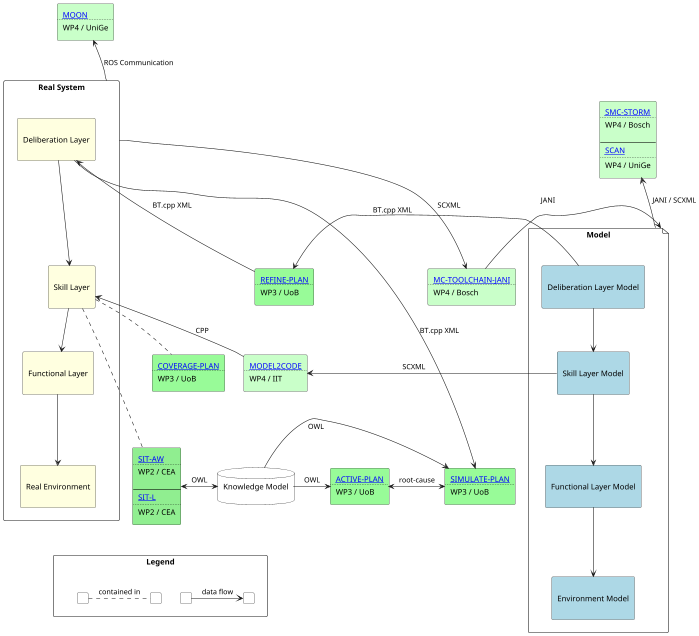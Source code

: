 @startuml overview
scale 700 width

skinparam agent {
    BackgroundColor White
    BorderColor Black
}
skinparam database {
    BackgroundColor White
    BorderColor Black
}

rectangle "Real System" as r {
    agent "\nDeliberation Layer\n" as rdelib #LightYellow
    agent "\nSkill Layer\n" as rskill #LightYellow
    agent "\nFunctional Layer\n" as rfunc #LightYellow
    agent "\nReal Environment\n" as renv #LightYellow

    rdelib --> rskill
    rskill --> rfunc
    rfunc --> renv
}

file "Model" as m {
    agent "\nDeliberation Layer Model\n" as mdelib #LightBlue
    agent "\nSkill Layer Model\n" as mskill #LightBlue
    agent "\nFunctional Layer Model\n" as mfunc #LightBlue
    agent "\nEnvironment Model\n" as menv #LightBlue

    mdelib --> mskill
    mskill --> mfunc
    mfunc --> menv
}

database "Knowledge Model\n" as k 

' WP2

agent sitaw #LightGreen [
[[https://convince-project.github.io/overview/#sit-aw SIT-AW]]
....
WP2 / CEA

----
[[https://convince-project.github.io/overview/#id1 SIT-L]]
....
WP2 / CEA
]
' }

renv -[hidden]> sitaw
rskill .. sitaw
sitaw <-> k : OWL


' WP3

agent refineplan #PaleGreen [
[[https://convince-project.github.io/overview/#refine-plan REFINE-PLAN]]
....
WP3 / UoB
] 
agent coverageplan #PaleGreen [
[[https://convince-project.github.io/overview/#coverage-plan COVERAGE-PLAN]]
....
WP3 / UoB
]
agent activeplan #PaleGreen [
[[https://convince-project.github.io/overview/#active-plan-and-simulate-plan ACTIVE-PLAN]]
....
WP3 / UoB
] 
agent simulateplan #PaleGreen [
[[https://convince-project.github.io/overview/#active-plan-and-simulate-plan SIMULATE-PLAN]]
....
WP3 / UoB
] 

rskill .. coverageplan
rfunc -[hidden]> coverageplan
activeplan <-> simulateplan : root-cause
mdelib -> refineplan : "\nBT.cpp XML"
refineplan -> rdelib : "BT.cpp XML"
rdelib -> simulateplan : "BT.cpp XML"
k -> simulateplan : "\nOWL"
k -> activeplan : OWL

' WP4

agent moon #TECHNOLOGY [
[[https://convince-project.github.io/overview/#moon MOON]]
....
WP4 / UniGe
]
' ]
agent stormscan #TECHNOLOGY [
[[https://convince-project.github.io/overview/#smc-storm SMC-STORM]]
....
WP4 / Bosch

----
[[https://convince-project.github.io/overview/#scan SCAN]]
....
WP4 / UniGe
]
agent jani #TECHNOLOGY [
[[https://convince-project.github.io/overview/#mc-toolchain-jani MC-TOOLCHAIN-JANI]]
....
WP4 / Bosch
]
agent modeltocode #TECHNOLOGY [
[[https://convince-project.github.io/overview/#model2code MODEL2CODE]]
....
WP4 / IIT
]

moon -[hidden]-> rdelib
moon <-- r : ROS Communication

stormscan -[hidden]-> mdelib
stormscan <-- m : "JANI / SCXML\n"

r -> jani : "SCXML"
jani -> m : "JANI\n"
rskill <- modeltocode : "CPP"
modeltocode <- mskill : "SCXML\t\t\t"
coverageplan -[hidden]> modeltocode

refineplan -[hidden]-> modeltocode


rectangle Legend as legend {
    agent a [
    ]
    agent b [
    ]
    a -> b : "data flow"

    agent c [
    ]
    agent d [
    ]
    c . d : "contained in"
}

renv -[hidden]-> legend

@enduml
